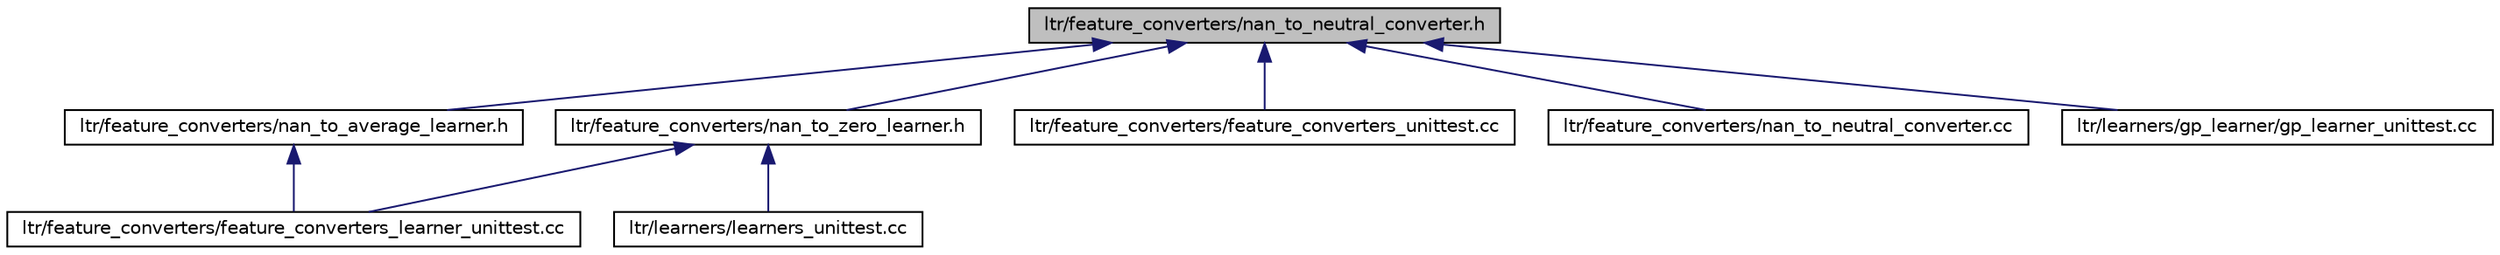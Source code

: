 digraph G
{
  edge [fontname="Helvetica",fontsize="10",labelfontname="Helvetica",labelfontsize="10"];
  node [fontname="Helvetica",fontsize="10",shape=record];
  Node1 [label="ltr/feature_converters/nan_to_neutral_converter.h",height=0.2,width=0.4,color="black", fillcolor="grey75", style="filled" fontcolor="black"];
  Node1 -> Node2 [dir="back",color="midnightblue",fontsize="10",style="solid",fontname="Helvetica"];
  Node2 [label="ltr/feature_converters/nan_to_zero_learner.h",height=0.2,width=0.4,color="black", fillcolor="white", style="filled",URL="$nan__to__zero__learner_8h.html"];
  Node2 -> Node3 [dir="back",color="midnightblue",fontsize="10",style="solid",fontname="Helvetica"];
  Node3 [label="ltr/feature_converters/feature_converters_learner_unittest.cc",height=0.2,width=0.4,color="black", fillcolor="white", style="filled",URL="$feature__converters__learner__unittest_8cc.html"];
  Node2 -> Node4 [dir="back",color="midnightblue",fontsize="10",style="solid",fontname="Helvetica"];
  Node4 [label="ltr/learners/learners_unittest.cc",height=0.2,width=0.4,color="black", fillcolor="white", style="filled",URL="$learners__unittest_8cc.html"];
  Node1 -> Node5 [dir="back",color="midnightblue",fontsize="10",style="solid",fontname="Helvetica"];
  Node5 [label="ltr/feature_converters/nan_to_average_learner.h",height=0.2,width=0.4,color="black", fillcolor="white", style="filled",URL="$nan__to__average__learner_8h.html"];
  Node5 -> Node3 [dir="back",color="midnightblue",fontsize="10",style="solid",fontname="Helvetica"];
  Node1 -> Node6 [dir="back",color="midnightblue",fontsize="10",style="solid",fontname="Helvetica"];
  Node6 [label="ltr/feature_converters/feature_converters_unittest.cc",height=0.2,width=0.4,color="black", fillcolor="white", style="filled",URL="$feature__converters__unittest_8cc.html"];
  Node1 -> Node7 [dir="back",color="midnightblue",fontsize="10",style="solid",fontname="Helvetica"];
  Node7 [label="ltr/feature_converters/nan_to_neutral_converter.cc",height=0.2,width=0.4,color="black", fillcolor="white", style="filled",URL="$nan__to__neutral__converter_8cc.html"];
  Node1 -> Node8 [dir="back",color="midnightblue",fontsize="10",style="solid",fontname="Helvetica"];
  Node8 [label="ltr/learners/gp_learner/gp_learner_unittest.cc",height=0.2,width=0.4,color="black", fillcolor="white", style="filled",URL="$gp__learner__unittest_8cc.html"];
}
